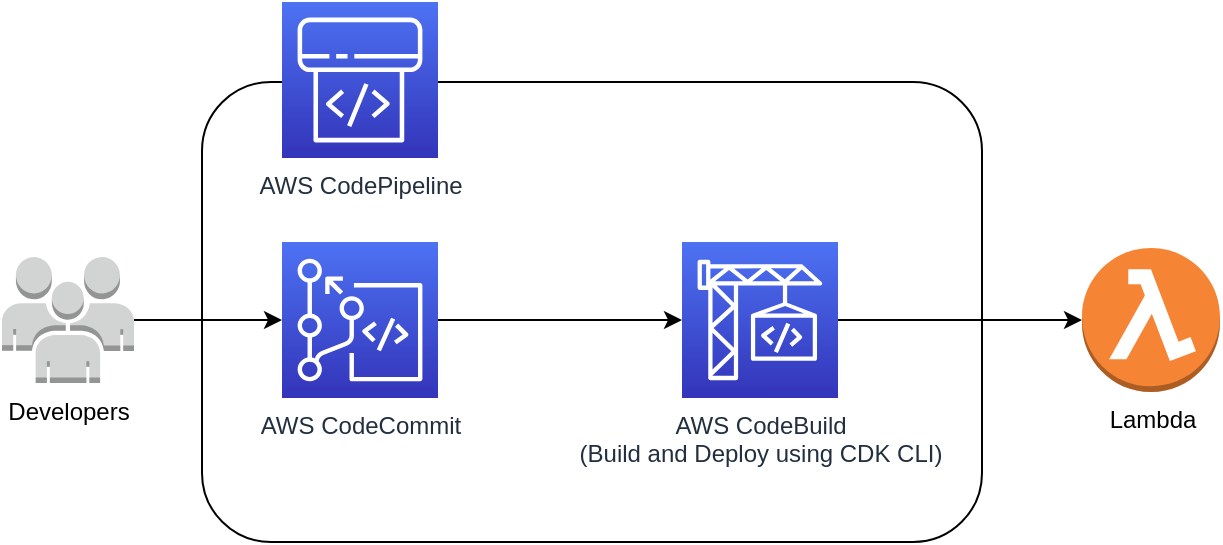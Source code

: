 <mxfile version="16.6.4" type="device"><diagram id="sWC495RwA9JKM8q3t22H" name="Page-1"><mxGraphModel dx="1426" dy="820" grid="1" gridSize="10" guides="1" tooltips="1" connect="1" arrows="1" fold="1" page="1" pageScale="1" pageWidth="1920" pageHeight="1200" background="#ffffff" math="0" shadow="0"><root><mxCell id="0"/><mxCell id="1" parent="0"/><mxCell id="it5hzoNxQJTTztMm72qk-23" value="" style="rounded=1;whiteSpace=wrap;html=1;" parent="1" vertex="1"><mxGeometry x="280" y="200" width="390" height="230" as="geometry"/></mxCell><mxCell id="it5hzoNxQJTTztMm72qk-13" style="edgeStyle=orthogonalEdgeStyle;rounded=0;orthogonalLoop=1;jettySize=auto;html=1;" parent="1" source="it5hzoNxQJTTztMm72qk-6" target="it5hzoNxQJTTztMm72qk-7" edge="1"><mxGeometry relative="1" as="geometry"/></mxCell><mxCell id="it5hzoNxQJTTztMm72qk-6" value="Developers" style="outlineConnect=0;dashed=0;verticalLabelPosition=bottom;verticalAlign=top;align=center;html=1;shape=mxgraph.aws3.users;fillColor=#D2D3D3;gradientColor=none;" parent="1" vertex="1"><mxGeometry x="180" y="287.5" width="66" height="63" as="geometry"/></mxCell><mxCell id="it5hzoNxQJTTztMm72qk-14" style="edgeStyle=orthogonalEdgeStyle;rounded=0;orthogonalLoop=1;jettySize=auto;html=1;exitX=1;exitY=0.5;exitDx=0;exitDy=0;exitPerimeter=0;entryX=0;entryY=0.5;entryDx=0;entryDy=0;entryPerimeter=0;" parent="1" source="it5hzoNxQJTTztMm72qk-7" target="it5hzoNxQJTTztMm72qk-10" edge="1"><mxGeometry relative="1" as="geometry"/></mxCell><mxCell id="it5hzoNxQJTTztMm72qk-7" value="AWS CodeCommit" style="sketch=0;points=[[0,0,0],[0.25,0,0],[0.5,0,0],[0.75,0,0],[1,0,0],[0,1,0],[0.25,1,0],[0.5,1,0],[0.75,1,0],[1,1,0],[0,0.25,0],[0,0.5,0],[0,0.75,0],[1,0.25,0],[1,0.5,0],[1,0.75,0]];outlineConnect=0;fontColor=#232F3E;gradientColor=#4D72F3;gradientDirection=north;fillColor=#3334B9;strokeColor=#ffffff;dashed=0;verticalLabelPosition=bottom;verticalAlign=top;align=center;html=1;fontSize=12;fontStyle=0;aspect=fixed;shape=mxgraph.aws4.resourceIcon;resIcon=mxgraph.aws4.codecommit;" parent="1" vertex="1"><mxGeometry x="320" y="280" width="78" height="78" as="geometry"/></mxCell><mxCell id="it5hzoNxQJTTztMm72qk-8" value="AWS CodePipeline" style="sketch=0;points=[[0,0,0],[0.25,0,0],[0.5,0,0],[0.75,0,0],[1,0,0],[0,1,0],[0.25,1,0],[0.5,1,0],[0.75,1,0],[1,1,0],[0,0.25,0],[0,0.5,0],[0,0.75,0],[1,0.25,0],[1,0.5,0],[1,0.75,0]];outlineConnect=0;fontColor=#232F3E;gradientColor=#4D72F3;gradientDirection=north;fillColor=#3334B9;strokeColor=#ffffff;dashed=0;verticalLabelPosition=bottom;verticalAlign=top;align=center;html=1;fontSize=12;fontStyle=0;aspect=fixed;shape=mxgraph.aws4.resourceIcon;resIcon=mxgraph.aws4.codepipeline;" parent="1" vertex="1"><mxGeometry x="320" y="160" width="78" height="78" as="geometry"/></mxCell><mxCell id="it5hzoNxQJTTztMm72qk-22" style="edgeStyle=orthogonalEdgeStyle;rounded=0;orthogonalLoop=1;jettySize=auto;html=1;entryX=0;entryY=0.5;entryDx=0;entryDy=0;entryPerimeter=0;" parent="1" source="it5hzoNxQJTTztMm72qk-10" target="it5hzoNxQJTTztMm72qk-21" edge="1"><mxGeometry relative="1" as="geometry"><mxPoint x="640" y="319" as="targetPoint"/></mxGeometry></mxCell><mxCell id="it5hzoNxQJTTztMm72qk-10" value="&lt;div&gt;AWS CodeBuild&lt;/div&gt;&lt;div&gt;(Build and Deploy using CDK CLI)&lt;br&gt;&lt;/div&gt;" style="sketch=0;points=[[0,0,0],[0.25,0,0],[0.5,0,0],[0.75,0,0],[1,0,0],[0,1,0],[0.25,1,0],[0.5,1,0],[0.75,1,0],[1,1,0],[0,0.25,0],[0,0.5,0],[0,0.75,0],[1,0.25,0],[1,0.5,0],[1,0.75,0]];outlineConnect=0;fontColor=#232F3E;gradientColor=#4D72F3;gradientDirection=north;fillColor=#3334B9;strokeColor=#ffffff;dashed=0;verticalLabelPosition=bottom;verticalAlign=top;align=center;html=1;fontSize=12;fontStyle=0;aspect=fixed;shape=mxgraph.aws4.resourceIcon;resIcon=mxgraph.aws4.codebuild;" parent="1" vertex="1"><mxGeometry x="520" y="280" width="78" height="78" as="geometry"/></mxCell><mxCell id="it5hzoNxQJTTztMm72qk-21" value="&lt;div&gt;Lambda&lt;/div&gt;" style="outlineConnect=0;dashed=0;verticalLabelPosition=bottom;verticalAlign=top;align=center;html=1;shape=mxgraph.aws3.lambda_function;fillColor=#F58534;gradientColor=none;" parent="1" vertex="1"><mxGeometry x="720" y="283" width="69" height="72" as="geometry"/></mxCell></root></mxGraphModel></diagram></mxfile>